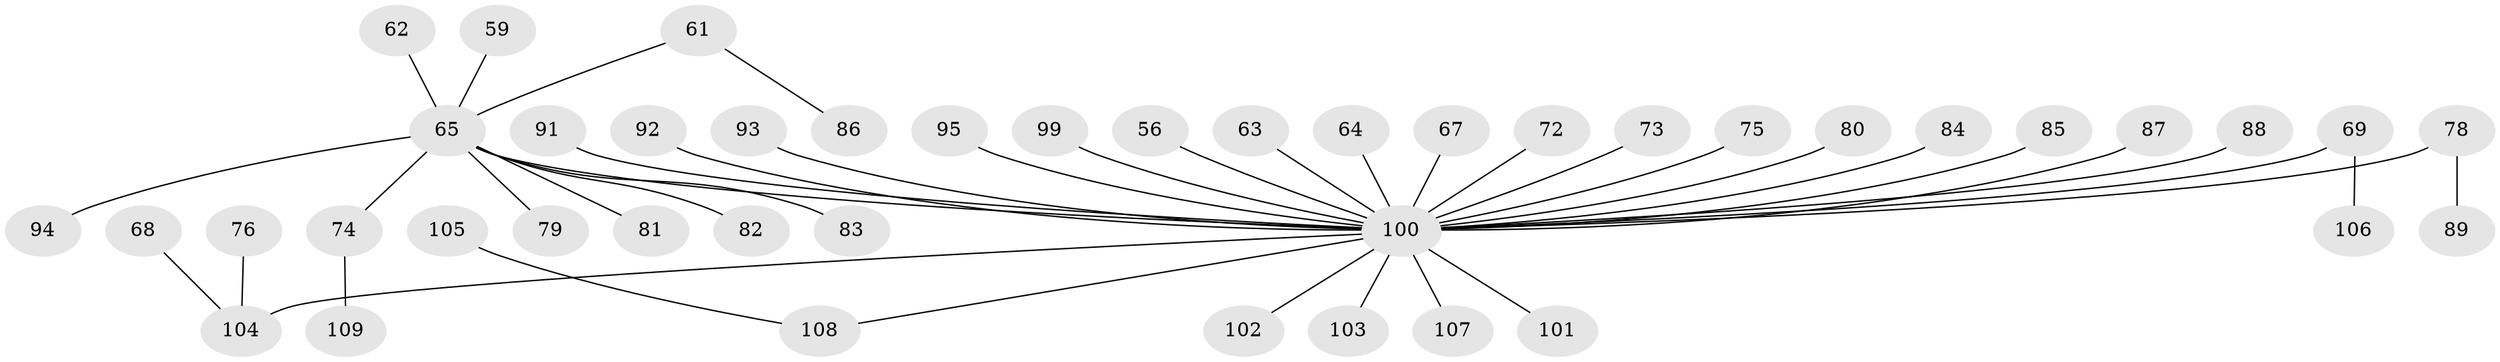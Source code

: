 // original degree distribution, {5: 0.05504587155963303, 7: 0.009174311926605505, 2: 0.30275229357798167, 9: 0.009174311926605505, 3: 0.11009174311926606, 4: 0.03669724770642202, 1: 0.47706422018348627}
// Generated by graph-tools (version 1.1) at 2025/57/03/04/25 21:57:05]
// undirected, 43 vertices, 42 edges
graph export_dot {
graph [start="1"]
  node [color=gray90,style=filled];
  56;
  59;
  61;
  62;
  63;
  64;
  65 [super="+39+22+42+44+51"];
  67;
  68;
  69;
  72;
  73;
  74;
  75;
  76;
  78;
  79;
  80;
  81;
  82;
  83;
  84;
  85;
  86;
  87;
  88;
  89;
  91;
  92;
  93;
  94 [super="+50"];
  95;
  99;
  100 [super="+2+30+6+9+15+21+23+12+35+20+71+34+37+31+70+38+97+29+40+55+25+28+41+46+49+58+53+98+77+54"];
  101;
  102;
  103;
  104 [super="+57"];
  105;
  106;
  107;
  108 [super="+96"];
  109;
  56 -- 100;
  59 -- 65;
  61 -- 86;
  61 -- 65;
  62 -- 65;
  63 -- 100;
  64 -- 100;
  65 -- 100;
  65 -- 74;
  65 -- 79;
  65 -- 81;
  65 -- 82;
  65 -- 83;
  65 -- 94;
  67 -- 100;
  68 -- 104;
  69 -- 106;
  69 -- 100;
  72 -- 100;
  73 -- 100;
  74 -- 109;
  75 -- 100;
  76 -- 104;
  78 -- 89;
  78 -- 100;
  80 -- 100;
  84 -- 100;
  85 -- 100;
  87 -- 100;
  88 -- 100;
  91 -- 100;
  92 -- 100;
  93 -- 100;
  95 -- 100;
  99 -- 100;
  100 -- 107;
  100 -- 103;
  100 -- 108;
  100 -- 101;
  100 -- 102;
  100 -- 104;
  105 -- 108;
}

